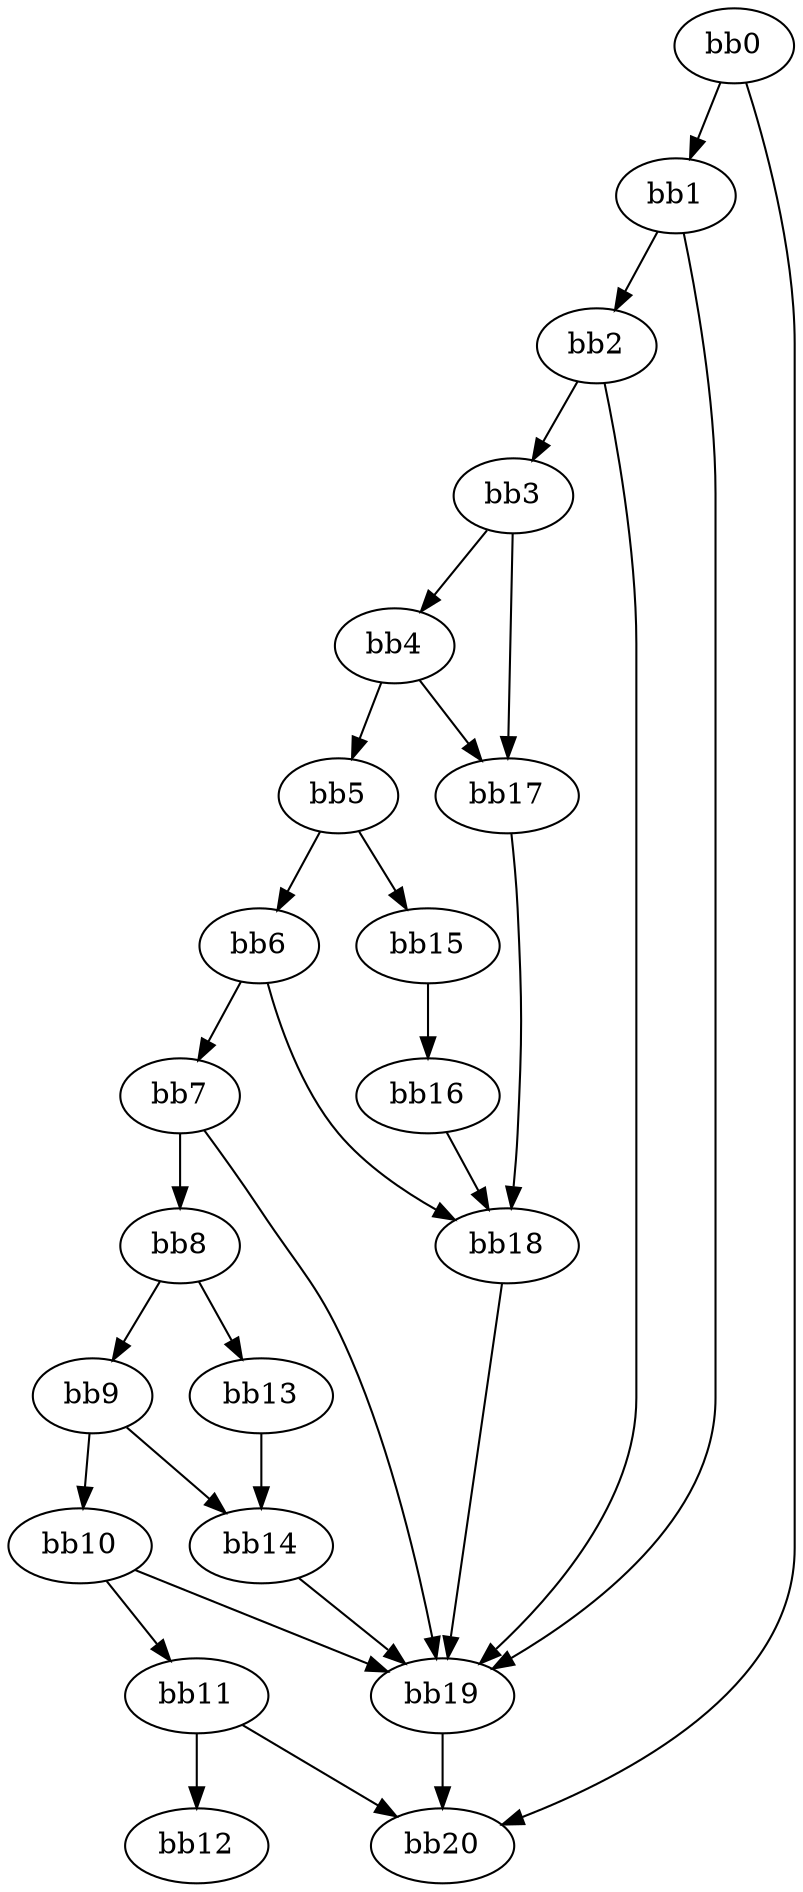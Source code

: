 digraph {
    0 [ label = "bb0\l" ]
    1 [ label = "bb1\l" ]
    2 [ label = "bb2\l" ]
    3 [ label = "bb3\l" ]
    4 [ label = "bb4\l" ]
    5 [ label = "bb5\l" ]
    6 [ label = "bb6\l" ]
    7 [ label = "bb7\l" ]
    8 [ label = "bb8\l" ]
    9 [ label = "bb9\l" ]
    10 [ label = "bb10\l" ]
    11 [ label = "bb11\l" ]
    12 [ label = "bb12\l" ]
    13 [ label = "bb13\l" ]
    14 [ label = "bb14\l" ]
    15 [ label = "bb15\l" ]
    16 [ label = "bb16\l" ]
    17 [ label = "bb17\l" ]
    18 [ label = "bb18\l" ]
    19 [ label = "bb19\l" ]
    20 [ label = "bb20\l" ]
    0 -> 1 [ ]
    0 -> 20 [ ]
    1 -> 2 [ ]
    1 -> 19 [ ]
    2 -> 3 [ ]
    2 -> 19 [ ]
    3 -> 4 [ ]
    3 -> 17 [ ]
    4 -> 5 [ ]
    4 -> 17 [ ]
    5 -> 6 [ ]
    5 -> 15 [ ]
    6 -> 7 [ ]
    6 -> 18 [ ]
    7 -> 8 [ ]
    7 -> 19 [ ]
    8 -> 9 [ ]
    8 -> 13 [ ]
    9 -> 10 [ ]
    9 -> 14 [ ]
    10 -> 11 [ ]
    10 -> 19 [ ]
    11 -> 12 [ ]
    11 -> 20 [ ]
    13 -> 14 [ ]
    14 -> 19 [ ]
    15 -> 16 [ ]
    16 -> 18 [ ]
    17 -> 18 [ ]
    18 -> 19 [ ]
    19 -> 20 [ ]
}

